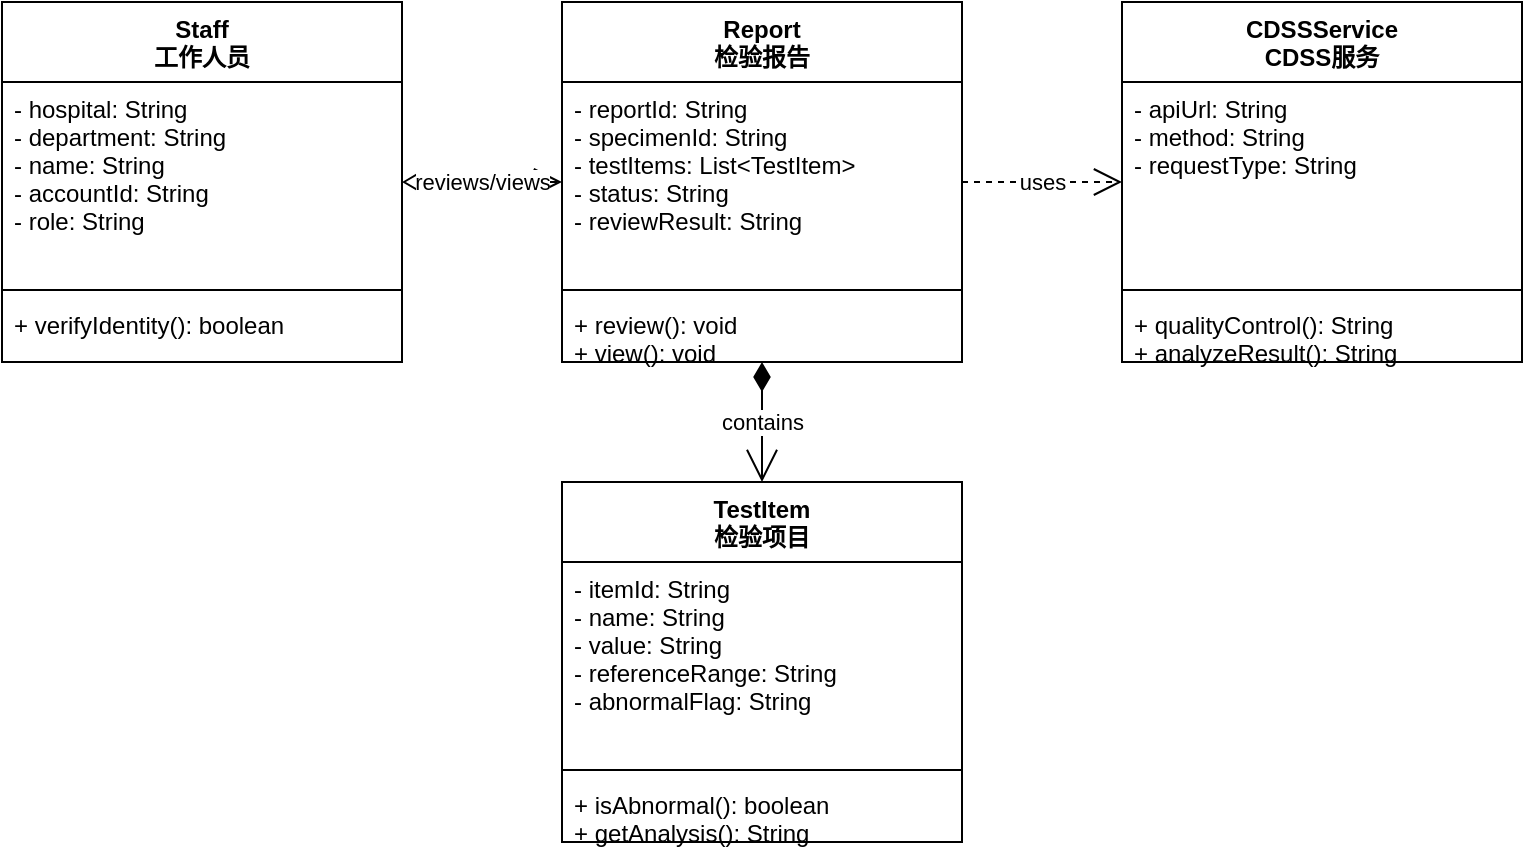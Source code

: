 <mxfile>
    <diagram id="lis-class" name="LIS系统类图">
        <mxGraphModel dx="1422" dy="798" grid="1" gridSize="10" guides="1" tooltips="1" connect="1" arrows="1" fold="1" page="1" pageScale="1" pageWidth="827" pageHeight="1169" math="0" shadow="0">
            <root>
                <mxCell id="0"/>
                <mxCell id="1" parent="0"/>

                <!-- 工作人员类 -->
                <mxCell id="Staff" value="Staff&#10;工作人员" style="swimlane;fontStyle=1;align=center;verticalAlign=top;childLayout=stackLayout;horizontal=1;startSize=40;horizontalStack=0;resizeParent=1;resizeParentMax=0;resizeLast=0;collapsible=1;marginBottom=0;" vertex="1" parent="1">
                    <mxGeometry x="40" y="40" width="200" height="180" as="geometry"/>
                </mxCell>
                <mxCell id="Staff_attrs" value="- hospital: String&#10;- department: String&#10;- name: String&#10;- accountId: String&#10;- role: String" style="text;strokeColor=none;fillColor=none;align=left;verticalAlign=top;spacingLeft=4;spacingRight=4;overflow=hidden;rotatable=0;points=[[0,0.5],[1,0.5]];portConstraint=eastwest;" vertex="1" parent="Staff">
                    <mxGeometry y="40" width="200" height="100" as="geometry"/>
                </mxCell>
                <mxCell id="Staff_line" value="" style="line;strokeWidth=1;fillColor=none;align=left;verticalAlign=middle;spacingTop=-1;spacingLeft=3;spacingRight=3;rotatable=0;labelPosition=right;points=[];portConstraint=eastwest;" vertex="1" parent="Staff">
                    <mxGeometry y="140" width="200" height="8" as="geometry"/>
                </mxCell>
                <mxCell id="Staff_methods" value="+ verifyIdentity(): boolean" style="text;strokeColor=none;fillColor=none;align=left;verticalAlign=top;spacingLeft=4;spacingRight=4;overflow=hidden;rotatable=0;points=[[0,0.5],[1,0.5]];portConstraint=eastwest;" vertex="1" parent="Staff">
                    <mxGeometry y="148" width="200" height="32" as="geometry"/>
                </mxCell>

                <!-- 检验报告类 -->
                <mxCell id="Report" value="Report&#10;检验报告" style="swimlane;fontStyle=1;align=center;verticalAlign=top;childLayout=stackLayout;horizontal=1;startSize=40;horizontalStack=0;resizeParent=1;resizeParentMax=0;resizeLast=0;collapsible=1;marginBottom=0;" vertex="1" parent="1">
                    <mxGeometry x="320" y="40" width="200" height="180" as="geometry"/>
                </mxCell>
                <mxCell id="Report_attrs" value="- reportId: String&#10;- specimenId: String&#10;- testItems: List&lt;TestItem&gt;&#10;- status: String&#10;- reviewResult: String" style="text;strokeColor=none;fillColor=none;align=left;verticalAlign=top;spacingLeft=4;spacingRight=4;overflow=hidden;rotatable=0;points=[[0,0.5],[1,0.5]];portConstraint=eastwest;" vertex="1" parent="Report">
                    <mxGeometry y="40" width="200" height="100" as="geometry"/>
                </mxCell>
                <mxCell id="Report_line" value="" style="line;strokeWidth=1;fillColor=none;align=left;verticalAlign=middle;spacingTop=-1;spacingLeft=3;spacingRight=3;rotatable=0;labelPosition=right;points=[];portConstraint=eastwest;" vertex="1" parent="Report">
                    <mxGeometry y="140" width="200" height="8" as="geometry"/>
                </mxCell>
                <mxCell id="Report_methods" value="+ review(): void&#10;+ view(): void" style="text;strokeColor=none;fillColor=none;align=left;verticalAlign=top;spacingLeft=4;spacingRight=4;overflow=hidden;rotatable=0;points=[[0,0.5],[1,0.5]];portConstraint=eastwest;" vertex="1" parent="Report">
                    <mxGeometry y="148" width="200" height="32" as="geometry"/>
                </mxCell>

                <!-- CDSS服务类 -->
                <mxCell id="CDSSService" value="CDSSService&#10;CDSS服务" style="swimlane;fontStyle=1;align=center;verticalAlign=top;childLayout=stackLayout;horizontal=1;startSize=40;horizontalStack=0;resizeParent=1;resizeParentMax=0;resizeLast=0;collapsible=1;marginBottom=0;" vertex="1" parent="1">
                    <mxGeometry x="600" y="40" width="200" height="180" as="geometry"/>
                </mxCell>
                <mxCell id="CDSSService_attrs" value="- apiUrl: String&#10;- method: String&#10;- requestType: String" style="text;strokeColor=none;fillColor=none;align=left;verticalAlign=top;spacingLeft=4;spacingRight=4;overflow=hidden;rotatable=0;points=[[0,0.5],[1,0.5]];portConstraint=eastwest;" vertex="1" parent="CDSSService">
                    <mxGeometry y="40" width="200" height="100" as="geometry"/>
                </mxCell>
                <mxCell id="CDSSService_line" value="" style="line;strokeWidth=1;fillColor=none;align=left;verticalAlign=middle;spacingTop=-1;spacingLeft=3;spacingRight=3;rotatable=0;labelPosition=right;points=[];portConstraint=eastwest;" vertex="1" parent="CDSSService">
                    <mxGeometry y="140" width="200" height="8" as="geometry"/>
                </mxCell>
                <mxCell id="CDSSService_methods" value="+ qualityControl(): String&#10;+ analyzeResult(): String" style="text;strokeColor=none;fillColor=none;align=left;verticalAlign=top;spacingLeft=4;spacingRight=4;overflow=hidden;rotatable=0;points=[[0,0.5],[1,0.5]];portConstraint=eastwest;" vertex="1" parent="CDSSService">
                    <mxGeometry y="148" width="200" height="32" as="geometry"/>
                </mxCell>

                <!-- 检验项目类 -->
                <mxCell id="TestItem" value="TestItem&#10;检验项目" style="swimlane;fontStyle=1;align=center;verticalAlign=top;childLayout=stackLayout;horizontal=1;startSize=40;horizontalStack=0;resizeParent=1;resizeParentMax=0;resizeLast=0;collapsible=1;marginBottom=0;" vertex="1" parent="1">
                    <mxGeometry x="320" y="280" width="200" height="180" as="geometry"/>
                </mxCell>
                <mxCell id="TestItem_attrs" value="- itemId: String&#10;- name: String&#10;- value: String&#10;- referenceRange: String&#10;- abnormalFlag: String" style="text;strokeColor=none;fillColor=none;align=left;verticalAlign=top;spacingLeft=4;spacingRight=4;overflow=hidden;rotatable=0;points=[[0,0.5],[1,0.5]];portConstraint=eastwest;" vertex="1" parent="TestItem">
                    <mxGeometry y="40" width="200" height="100" as="geometry"/>
                </mxCell>
                <mxCell id="TestItem_line" value="" style="line;strokeWidth=1;fillColor=none;align=left;verticalAlign=middle;spacingTop=-1;spacingLeft=3;spacingRight=3;rotatable=0;labelPosition=right;points=[];portConstraint=eastwest;" vertex="1" parent="TestItem">
                    <mxGeometry y="140" width="200" height="8" as="geometry"/>
                </mxCell>
                <mxCell id="TestItem_methods" value="+ isAbnormal(): boolean&#10;+ getAnalysis(): String" style="text;strokeColor=none;fillColor=none;align=left;verticalAlign=top;spacingLeft=4;spacingRight=4;overflow=hidden;rotatable=0;points=[[0,0.5],[1,0.5]];portConstraint=eastwest;" vertex="1" parent="TestItem">
                    <mxGeometry y="148" width="200" height="32" as="geometry"/>
                </mxCell>

                <!-- 关系线 -->
                <!-- Staff - Report -->
                <mxCell id="Staff_Report" value="reviews/views" style="endArrow=open;html=1;endSize=12;startArrow=diamondThin;startSize=14;startFill=0;edgeStyle=orthogonalEdgeStyle;" edge="1" parent="1" source="Staff" target="Report">
                    <mxGeometry relative="1" as="geometry"/>
                </mxCell>

                <!-- Report - TestItem -->
                <mxCell id="Report_TestItem" value="contains" style="endArrow=diamondThin;html=1;endSize=12;startArrow=open;startSize=14;startFill=0;edgeStyle=orthogonalEdgeStyle;endFill=1;" edge="1" parent="1" source="TestItem" target="Report">
                    <mxGeometry relative="1" as="geometry"/>
                </mxCell>

                <!-- Report - CDSSService -->
                <mxCell id="Report_CDSSService" value="uses" style="endArrow=open;html=1;endSize=12;startArrow=none;startSize=14;startFill=0;edgeStyle=orthogonalEdgeStyle;dashed=1;" edge="1" parent="1" source="Report" target="CDSSService">
                    <mxGeometry relative="1" as="geometry"/>
                </mxCell>

            </root>
        </mxGraphModel>
    </diagram>
</mxfile>